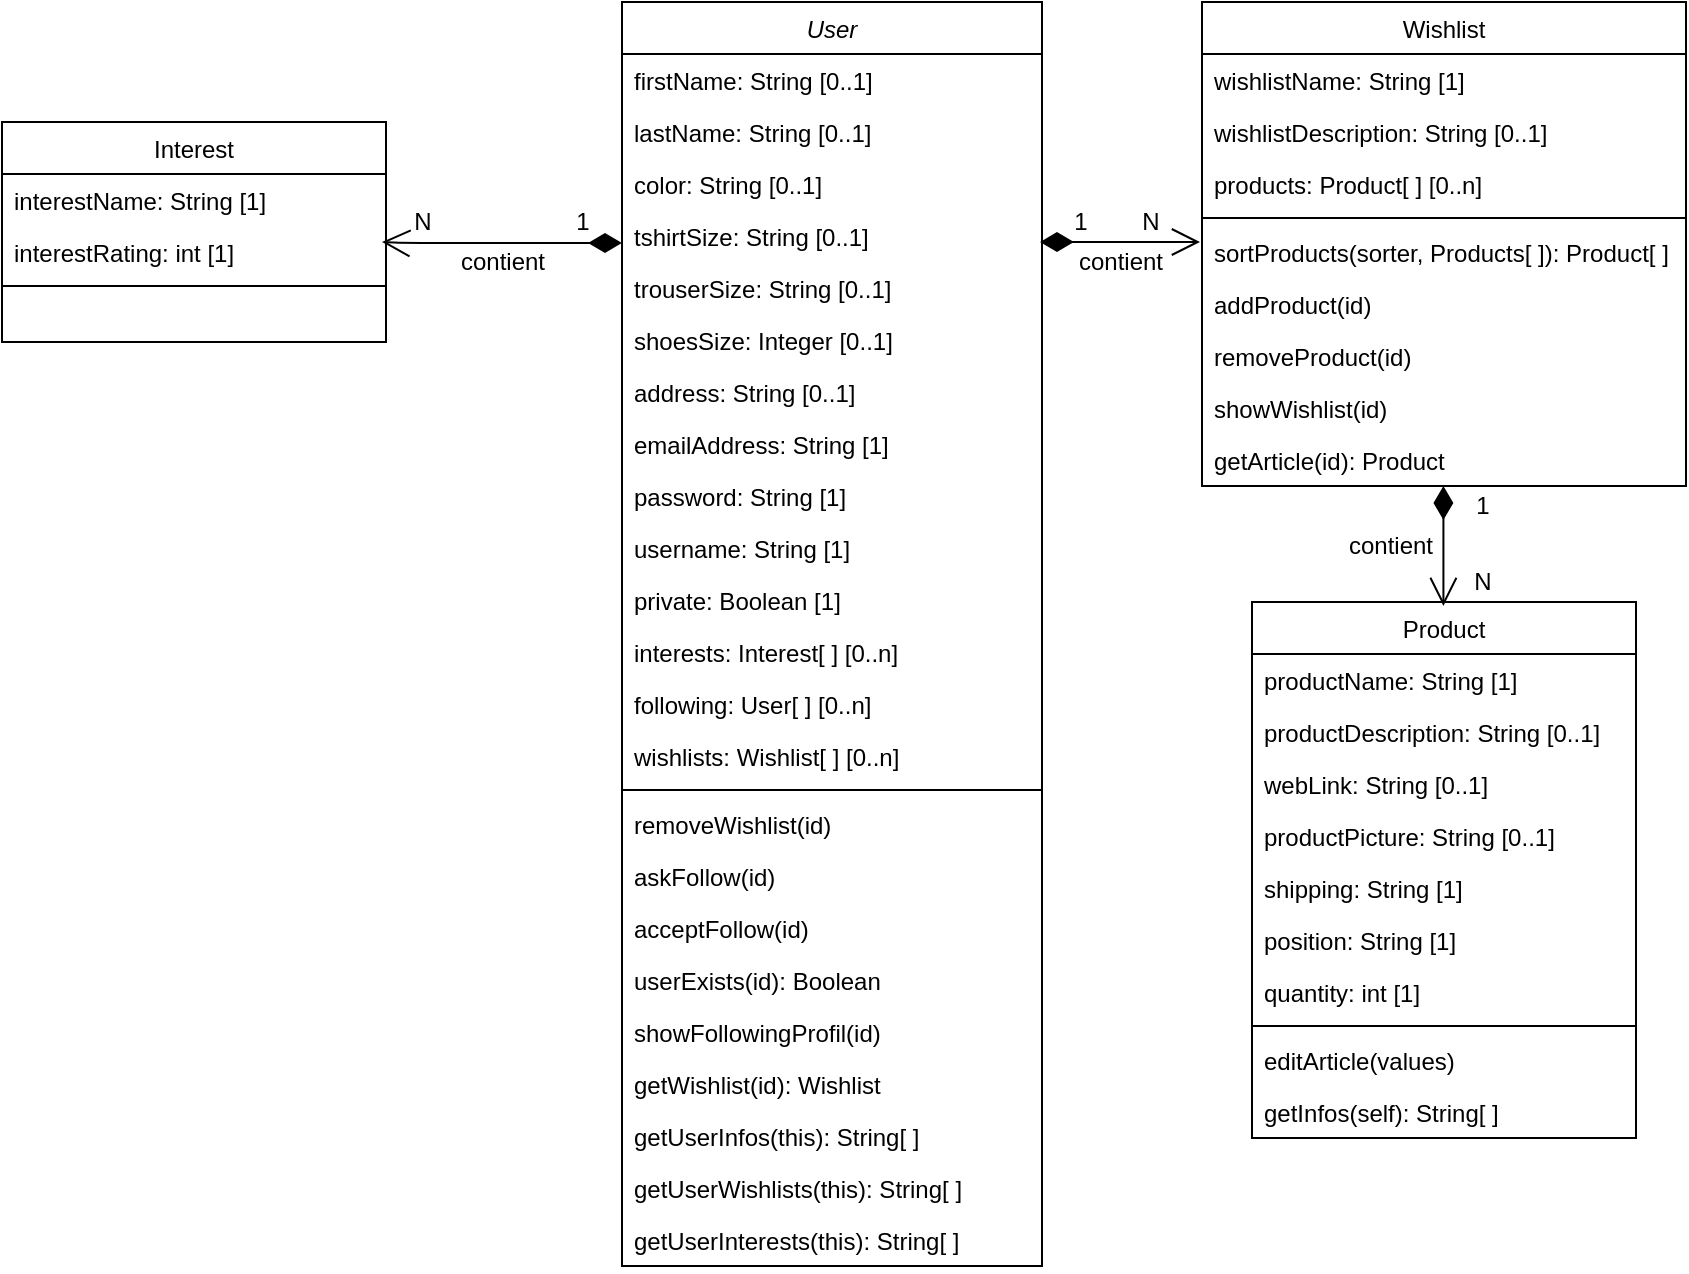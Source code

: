 <mxfile version="12.9.3" type="device"><diagram id="C5RBs43oDa-KdzZeNtuy" name="Page-1"><mxGraphModel dx="1940" dy="706" grid="1" gridSize="10" guides="1" tooltips="1" connect="1" arrows="1" fold="1" page="1" pageScale="1" pageWidth="827" pageHeight="1169" math="0" shadow="0"><root><mxCell id="WIyWlLk6GJQsqaUBKTNV-0"/><mxCell id="WIyWlLk6GJQsqaUBKTNV-1" parent="WIyWlLk6GJQsqaUBKTNV-0"/><mxCell id="zkfFHV4jXpPFQw0GAbJ--0" value="User" style="swimlane;fontStyle=2;align=center;verticalAlign=top;childLayout=stackLayout;horizontal=1;startSize=26;horizontalStack=0;resizeParent=1;resizeLast=0;collapsible=1;marginBottom=0;rounded=0;shadow=0;strokeWidth=1;" parent="WIyWlLk6GJQsqaUBKTNV-1" vertex="1"><mxGeometry x="150" y="120" width="210" height="632" as="geometry"><mxRectangle x="220" y="120" width="160" height="26" as="alternateBounds"/></mxGeometry></mxCell><mxCell id="zkfFHV4jXpPFQw0GAbJ--1" value="firstName: String [0..1]" style="text;align=left;verticalAlign=top;spacingLeft=4;spacingRight=4;overflow=hidden;rotatable=0;points=[[0,0.5],[1,0.5]];portConstraint=eastwest;" parent="zkfFHV4jXpPFQw0GAbJ--0" vertex="1"><mxGeometry y="26" width="210" height="26" as="geometry"/></mxCell><mxCell id="zkfFHV4jXpPFQw0GAbJ--2" value="lastName: String [0..1]" style="text;align=left;verticalAlign=top;spacingLeft=4;spacingRight=4;overflow=hidden;rotatable=0;points=[[0,0.5],[1,0.5]];portConstraint=eastwest;rounded=0;shadow=0;html=0;" parent="zkfFHV4jXpPFQw0GAbJ--0" vertex="1"><mxGeometry y="52" width="210" height="26" as="geometry"/></mxCell><mxCell id="zkfFHV4jXpPFQw0GAbJ--3" value="color: String [0..1]" style="text;align=left;verticalAlign=top;spacingLeft=4;spacingRight=4;overflow=hidden;rotatable=0;points=[[0,0.5],[1,0.5]];portConstraint=eastwest;rounded=0;shadow=0;html=0;" parent="zkfFHV4jXpPFQw0GAbJ--0" vertex="1"><mxGeometry y="78" width="210" height="26" as="geometry"/></mxCell><mxCell id="zkfFHV4jXpPFQw0GAbJ--5" value="tshirtSize: String [0..1]" style="text;align=left;verticalAlign=top;spacingLeft=4;spacingRight=4;overflow=hidden;rotatable=0;points=[[0,0.5],[1,0.5]];portConstraint=eastwest;" parent="zkfFHV4jXpPFQw0GAbJ--0" vertex="1"><mxGeometry y="104" width="210" height="26" as="geometry"/></mxCell><mxCell id="Hm-QgE37ywTGZlYDDd0k-16" value="trouserSize: String [0..1]" style="text;align=left;verticalAlign=top;spacingLeft=4;spacingRight=4;overflow=hidden;rotatable=0;points=[[0,0.5],[1,0.5]];portConstraint=eastwest;" parent="zkfFHV4jXpPFQw0GAbJ--0" vertex="1"><mxGeometry y="130" width="210" height="26" as="geometry"/></mxCell><mxCell id="Hm-QgE37ywTGZlYDDd0k-15" value="shoesSize: Integer [0..1]" style="text;align=left;verticalAlign=top;spacingLeft=4;spacingRight=4;overflow=hidden;rotatable=0;points=[[0,0.5],[1,0.5]];portConstraint=eastwest;" parent="zkfFHV4jXpPFQw0GAbJ--0" vertex="1"><mxGeometry y="156" width="210" height="26" as="geometry"/></mxCell><mxCell id="Hm-QgE37ywTGZlYDDd0k-20" value="address: String [0..1]" style="text;align=left;verticalAlign=top;spacingLeft=4;spacingRight=4;overflow=hidden;rotatable=0;points=[[0,0.5],[1,0.5]];portConstraint=eastwest;" parent="zkfFHV4jXpPFQw0GAbJ--0" vertex="1"><mxGeometry y="182" width="210" height="26" as="geometry"/></mxCell><mxCell id="Hm-QgE37ywTGZlYDDd0k-17" value="emailAddress: String [1]" style="text;align=left;verticalAlign=top;spacingLeft=4;spacingRight=4;overflow=hidden;rotatable=0;points=[[0,0.5],[1,0.5]];portConstraint=eastwest;" parent="zkfFHV4jXpPFQw0GAbJ--0" vertex="1"><mxGeometry y="208" width="210" height="26" as="geometry"/></mxCell><mxCell id="Hm-QgE37ywTGZlYDDd0k-18" value="password: String [1]" style="text;align=left;verticalAlign=top;spacingLeft=4;spacingRight=4;overflow=hidden;rotatable=0;points=[[0,0.5],[1,0.5]];portConstraint=eastwest;" parent="zkfFHV4jXpPFQw0GAbJ--0" vertex="1"><mxGeometry y="234" width="210" height="26" as="geometry"/></mxCell><mxCell id="Hm-QgE37ywTGZlYDDd0k-19" value="username: String [1]" style="text;align=left;verticalAlign=top;spacingLeft=4;spacingRight=4;overflow=hidden;rotatable=0;points=[[0,0.5],[1,0.5]];portConstraint=eastwest;" parent="zkfFHV4jXpPFQw0GAbJ--0" vertex="1"><mxGeometry y="260" width="210" height="26" as="geometry"/></mxCell><mxCell id="LtMPFsxqxzvDwBRjeqDj-1" value="private: Boolean [1]" style="text;align=left;verticalAlign=top;spacingLeft=4;spacingRight=4;overflow=hidden;rotatable=0;points=[[0,0.5],[1,0.5]];portConstraint=eastwest;" parent="zkfFHV4jXpPFQw0GAbJ--0" vertex="1"><mxGeometry y="286" width="210" height="26" as="geometry"/></mxCell><mxCell id="Hm-QgE37ywTGZlYDDd0k-39" value="interests: Interest[ ] [0..n]" style="text;align=left;verticalAlign=top;spacingLeft=4;spacingRight=4;overflow=hidden;rotatable=0;points=[[0,0.5],[1,0.5]];portConstraint=eastwest;" parent="zkfFHV4jXpPFQw0GAbJ--0" vertex="1"><mxGeometry y="312" width="210" height="26" as="geometry"/></mxCell><mxCell id="Hm-QgE37ywTGZlYDDd0k-58" value="following: User[ ] [0..n]" style="text;align=left;verticalAlign=top;spacingLeft=4;spacingRight=4;overflow=hidden;rotatable=0;points=[[0,0.5],[1,0.5]];portConstraint=eastwest;" parent="zkfFHV4jXpPFQw0GAbJ--0" vertex="1"><mxGeometry y="338" width="210" height="26" as="geometry"/></mxCell><mxCell id="QhP_4zHsELmiMzMRR9Al-18" value="wishlists: Wishlist[ ] [0..n]" style="text;align=left;verticalAlign=top;spacingLeft=4;spacingRight=4;overflow=hidden;rotatable=0;points=[[0,0.5],[1,0.5]];portConstraint=eastwest;" parent="zkfFHV4jXpPFQw0GAbJ--0" vertex="1"><mxGeometry y="364" width="210" height="26" as="geometry"/></mxCell><mxCell id="Hm-QgE37ywTGZlYDDd0k-26" value="" style="line;html=1;strokeWidth=1;align=left;verticalAlign=middle;spacingTop=-1;spacingLeft=3;spacingRight=3;rotatable=0;labelPosition=right;points=[];portConstraint=eastwest;" parent="zkfFHV4jXpPFQw0GAbJ--0" vertex="1"><mxGeometry y="390" width="210" height="8" as="geometry"/></mxCell><mxCell id="cYIiE31tyqupSjaofRiL-35" value="removeWishlist(id)" style="text;align=left;verticalAlign=top;spacingLeft=4;spacingRight=4;overflow=hidden;rotatable=0;points=[[0,0.5],[1,0.5]];portConstraint=eastwest;" parent="zkfFHV4jXpPFQw0GAbJ--0" vertex="1"><mxGeometry y="398" width="210" height="26" as="geometry"/></mxCell><mxCell id="LtMPFsxqxzvDwBRjeqDj-0" value="askFollow(id)" style="text;align=left;verticalAlign=top;spacingLeft=4;spacingRight=4;overflow=hidden;rotatable=0;points=[[0,0.5],[1,0.5]];portConstraint=eastwest;" parent="zkfFHV4jXpPFQw0GAbJ--0" vertex="1"><mxGeometry y="424" width="210" height="26" as="geometry"/></mxCell><mxCell id="RsEm9I7Q-CiHFAtmjuS4-4" value="acceptFollow(id)" style="text;align=left;verticalAlign=top;spacingLeft=4;spacingRight=4;overflow=hidden;rotatable=0;points=[[0,0.5],[1,0.5]];portConstraint=eastwest;" parent="zkfFHV4jXpPFQw0GAbJ--0" vertex="1"><mxGeometry y="450" width="210" height="26" as="geometry"/></mxCell><mxCell id="LtMPFsxqxzvDwBRjeqDj-3" value="userExists(id): Boolean" style="text;align=left;verticalAlign=top;spacingLeft=4;spacingRight=4;overflow=hidden;rotatable=0;points=[[0,0.5],[1,0.5]];portConstraint=eastwest;" parent="zkfFHV4jXpPFQw0GAbJ--0" vertex="1"><mxGeometry y="476" width="210" height="26" as="geometry"/></mxCell><mxCell id="crXsZThvAvHjFSrUm5lf-0" value="showFollowingProfil(id)" style="text;align=left;verticalAlign=top;spacingLeft=4;spacingRight=4;overflow=hidden;rotatable=0;points=[[0,0.5],[1,0.5]];portConstraint=eastwest;" parent="zkfFHV4jXpPFQw0GAbJ--0" vertex="1"><mxGeometry y="502" width="210" height="26" as="geometry"/></mxCell><mxCell id="Ombopll0LDr16mz284UK-0" value="getWishlist(id): Wishlist" style="text;align=left;verticalAlign=top;spacingLeft=4;spacingRight=4;overflow=hidden;rotatable=0;points=[[0,0.5],[1,0.5]];portConstraint=eastwest;" parent="zkfFHV4jXpPFQw0GAbJ--0" vertex="1"><mxGeometry y="528" width="210" height="26" as="geometry"/></mxCell><mxCell id="Ombopll0LDr16mz284UK-3" value="getUserInfos(this): String[ ]" style="text;align=left;verticalAlign=top;spacingLeft=4;spacingRight=4;overflow=hidden;rotatable=0;points=[[0,0.5],[1,0.5]];portConstraint=eastwest;" parent="zkfFHV4jXpPFQw0GAbJ--0" vertex="1"><mxGeometry y="554" width="210" height="26" as="geometry"/></mxCell><mxCell id="Ombopll0LDr16mz284UK-4" value="getUserWishlists(this): String[ ]" style="text;align=left;verticalAlign=top;spacingLeft=4;spacingRight=4;overflow=hidden;rotatable=0;points=[[0,0.5],[1,0.5]];portConstraint=eastwest;" parent="zkfFHV4jXpPFQw0GAbJ--0" vertex="1"><mxGeometry y="580" width="210" height="26" as="geometry"/></mxCell><mxCell id="Ombopll0LDr16mz284UK-5" value="getUserInterests(this): String[ ]" style="text;align=left;verticalAlign=top;spacingLeft=4;spacingRight=4;overflow=hidden;rotatable=0;points=[[0,0.5],[1,0.5]];portConstraint=eastwest;" parent="zkfFHV4jXpPFQw0GAbJ--0" vertex="1"><mxGeometry y="606" width="210" height="26" as="geometry"/></mxCell><mxCell id="zkfFHV4jXpPFQw0GAbJ--17" value="Wishlist" style="swimlane;fontStyle=0;align=center;verticalAlign=top;childLayout=stackLayout;horizontal=1;startSize=26;horizontalStack=0;resizeParent=1;resizeLast=0;collapsible=1;marginBottom=0;rounded=0;shadow=0;strokeWidth=1;" parent="WIyWlLk6GJQsqaUBKTNV-1" vertex="1"><mxGeometry x="440" y="120" width="242" height="242" as="geometry"><mxRectangle x="550" y="140" width="160" height="26" as="alternateBounds"/></mxGeometry></mxCell><mxCell id="zkfFHV4jXpPFQw0GAbJ--18" value="wishlistName: String [1]" style="text;align=left;verticalAlign=top;spacingLeft=4;spacingRight=4;overflow=hidden;rotatable=0;points=[[0,0.5],[1,0.5]];portConstraint=eastwest;" parent="zkfFHV4jXpPFQw0GAbJ--17" vertex="1"><mxGeometry y="26" width="242" height="26" as="geometry"/></mxCell><mxCell id="zkfFHV4jXpPFQw0GAbJ--19" value="wishlistDescription: String [0..1]" style="text;align=left;verticalAlign=top;spacingLeft=4;spacingRight=4;overflow=hidden;rotatable=0;points=[[0,0.5],[1,0.5]];portConstraint=eastwest;rounded=0;shadow=0;html=0;" parent="zkfFHV4jXpPFQw0GAbJ--17" vertex="1"><mxGeometry y="52" width="242" height="26" as="geometry"/></mxCell><mxCell id="Hm-QgE37ywTGZlYDDd0k-37" value="products: Product[ ] [0..n]" style="text;align=left;verticalAlign=top;spacingLeft=4;spacingRight=4;overflow=hidden;rotatable=0;points=[[0,0.5],[1,0.5]];portConstraint=eastwest;rounded=0;shadow=0;html=0;" parent="zkfFHV4jXpPFQw0GAbJ--17" vertex="1"><mxGeometry y="78" width="242" height="26" as="geometry"/></mxCell><mxCell id="Hm-QgE37ywTGZlYDDd0k-36" value="" style="line;html=1;strokeWidth=1;align=left;verticalAlign=middle;spacingTop=-1;spacingLeft=3;spacingRight=3;rotatable=0;labelPosition=right;points=[];portConstraint=eastwest;" parent="zkfFHV4jXpPFQw0GAbJ--17" vertex="1"><mxGeometry y="104" width="242" height="8" as="geometry"/></mxCell><mxCell id="cYIiE31tyqupSjaofRiL-5" value="sortProducts(sorter, Products[ ]): Product[ ]" style="text;align=left;verticalAlign=top;spacingLeft=4;spacingRight=4;overflow=hidden;rotatable=0;points=[[0,0.5],[1,0.5]];portConstraint=eastwest;rounded=0;shadow=0;html=0;" parent="zkfFHV4jXpPFQw0GAbJ--17" vertex="1"><mxGeometry y="112" width="242" height="26" as="geometry"/></mxCell><mxCell id="cYIiE31tyqupSjaofRiL-6" value="addProduct(id)" style="text;align=left;verticalAlign=top;spacingLeft=4;spacingRight=4;overflow=hidden;rotatable=0;points=[[0,0.5],[1,0.5]];portConstraint=eastwest;rounded=0;shadow=0;html=0;" parent="zkfFHV4jXpPFQw0GAbJ--17" vertex="1"><mxGeometry y="138" width="242" height="26" as="geometry"/></mxCell><mxCell id="cYIiE31tyqupSjaofRiL-17" value="removeProduct(id)" style="text;align=left;verticalAlign=top;spacingLeft=4;spacingRight=4;overflow=hidden;rotatable=0;points=[[0,0.5],[1,0.5]];portConstraint=eastwest;rounded=0;shadow=0;html=0;" parent="zkfFHV4jXpPFQw0GAbJ--17" vertex="1"><mxGeometry y="164" width="242" height="26" as="geometry"/></mxCell><mxCell id="-G3N8EPwWfWHx9IOCj6m-0" value="showWishlist(id)" style="text;align=left;verticalAlign=top;spacingLeft=4;spacingRight=4;overflow=hidden;rotatable=0;points=[[0,0.5],[1,0.5]];portConstraint=eastwest;rounded=0;shadow=0;html=0;" parent="zkfFHV4jXpPFQw0GAbJ--17" vertex="1"><mxGeometry y="190" width="242" height="26" as="geometry"/></mxCell><mxCell id="Ombopll0LDr16mz284UK-1" value="getArticle(id): Product" style="text;align=left;verticalAlign=top;spacingLeft=4;spacingRight=4;overflow=hidden;rotatable=0;points=[[0,0.5],[1,0.5]];portConstraint=eastwest;rounded=0;shadow=0;html=0;" parent="zkfFHV4jXpPFQw0GAbJ--17" vertex="1"><mxGeometry y="216" width="242" height="26" as="geometry"/></mxCell><mxCell id="Hm-QgE37ywTGZlYDDd0k-44" value="Product" style="swimlane;fontStyle=0;align=center;verticalAlign=top;childLayout=stackLayout;horizontal=1;startSize=26;horizontalStack=0;resizeParent=1;resizeLast=0;collapsible=1;marginBottom=0;rounded=0;shadow=0;strokeWidth=1;" parent="WIyWlLk6GJQsqaUBKTNV-1" vertex="1"><mxGeometry x="465" y="420" width="192" height="268" as="geometry"><mxRectangle x="340" y="380" width="170" height="26" as="alternateBounds"/></mxGeometry></mxCell><mxCell id="Hm-QgE37ywTGZlYDDd0k-45" value="productName: String [1]" style="text;align=left;verticalAlign=top;spacingLeft=4;spacingRight=4;overflow=hidden;rotatable=0;points=[[0,0.5],[1,0.5]];portConstraint=eastwest;" parent="Hm-QgE37ywTGZlYDDd0k-44" vertex="1"><mxGeometry y="26" width="192" height="26" as="geometry"/></mxCell><mxCell id="Hm-QgE37ywTGZlYDDd0k-46" value="productDescription: String [0..1]" style="text;align=left;verticalAlign=top;spacingLeft=4;spacingRight=4;overflow=hidden;rotatable=0;points=[[0,0.5],[1,0.5]];portConstraint=eastwest;" parent="Hm-QgE37ywTGZlYDDd0k-44" vertex="1"><mxGeometry y="52" width="192" height="26" as="geometry"/></mxCell><mxCell id="Hm-QgE37ywTGZlYDDd0k-47" value="webLink: String [0..1]" style="text;align=left;verticalAlign=top;spacingLeft=4;spacingRight=4;overflow=hidden;rotatable=0;points=[[0,0.5],[1,0.5]];portConstraint=eastwest;" parent="Hm-QgE37ywTGZlYDDd0k-44" vertex="1"><mxGeometry y="78" width="192" height="26" as="geometry"/></mxCell><mxCell id="Hm-QgE37ywTGZlYDDd0k-48" value="productPicture: String [0..1]" style="text;align=left;verticalAlign=top;spacingLeft=4;spacingRight=4;overflow=hidden;rotatable=0;points=[[0,0.5],[1,0.5]];portConstraint=eastwest;" parent="Hm-QgE37ywTGZlYDDd0k-44" vertex="1"><mxGeometry y="104" width="192" height="26" as="geometry"/></mxCell><mxCell id="cYIiE31tyqupSjaofRiL-0" value="shipping: String [1]" style="text;align=left;verticalAlign=top;spacingLeft=4;spacingRight=4;overflow=hidden;rotatable=0;points=[[0,0.5],[1,0.5]];portConstraint=eastwest;" parent="Hm-QgE37ywTGZlYDDd0k-44" vertex="1"><mxGeometry y="130" width="192" height="26" as="geometry"/></mxCell><mxCell id="cYIiE31tyqupSjaofRiL-1" value="position: String [1]" style="text;align=left;verticalAlign=top;spacingLeft=4;spacingRight=4;overflow=hidden;rotatable=0;points=[[0,0.5],[1,0.5]];portConstraint=eastwest;" parent="Hm-QgE37ywTGZlYDDd0k-44" vertex="1"><mxGeometry y="156" width="192" height="26" as="geometry"/></mxCell><mxCell id="cYIiE31tyqupSjaofRiL-2" value="quantity: int [1]" style="text;align=left;verticalAlign=top;spacingLeft=4;spacingRight=4;overflow=hidden;rotatable=0;points=[[0,0.5],[1,0.5]];portConstraint=eastwest;" parent="Hm-QgE37ywTGZlYDDd0k-44" vertex="1"><mxGeometry y="182" width="192" height="26" as="geometry"/></mxCell><mxCell id="Hm-QgE37ywTGZlYDDd0k-49" value="" style="line;html=1;strokeWidth=1;align=left;verticalAlign=middle;spacingTop=-1;spacingLeft=3;spacingRight=3;rotatable=0;labelPosition=right;points=[];portConstraint=eastwest;" parent="Hm-QgE37ywTGZlYDDd0k-44" vertex="1"><mxGeometry y="208" width="192" height="8" as="geometry"/></mxCell><mxCell id="Lqu8xnoUHWFn_f6MVQMZ-0" value="editArticle(values)" style="text;align=left;verticalAlign=top;spacingLeft=4;spacingRight=4;overflow=hidden;rotatable=0;points=[[0,0.5],[1,0.5]];portConstraint=eastwest;" parent="Hm-QgE37ywTGZlYDDd0k-44" vertex="1"><mxGeometry y="216" width="192" height="26" as="geometry"/></mxCell><mxCell id="Ombopll0LDr16mz284UK-6" value="getInfos(self): String[ ]" style="text;align=left;verticalAlign=top;spacingLeft=4;spacingRight=4;overflow=hidden;rotatable=0;points=[[0,0.5],[1,0.5]];portConstraint=eastwest;" parent="Hm-QgE37ywTGZlYDDd0k-44" vertex="1"><mxGeometry y="242" width="192" height="26" as="geometry"/></mxCell><mxCell id="HwwdpFNy5e2dS41mn_C3-0" value="" style="endArrow=open;html=1;endSize=12;startArrow=diamondThin;startSize=14;startFill=1;edgeStyle=orthogonalEdgeStyle;align=left;verticalAlign=bottom;" edge="1" parent="WIyWlLk6GJQsqaUBKTNV-1"><mxGeometry x="-1" y="3" relative="1" as="geometry"><mxPoint x="150" y="240.46" as="sourcePoint"/><mxPoint x="30" y="240" as="targetPoint"/><Array as="points"><mxPoint x="40" y="240.46"/><mxPoint x="40" y="240.46"/></Array></mxGeometry></mxCell><mxCell id="2DdB5osfpAFA1Woltr6O-0" value="Interest" style="swimlane;fontStyle=0;align=center;verticalAlign=top;childLayout=stackLayout;horizontal=1;startSize=26;horizontalStack=0;resizeParent=1;resizeLast=0;collapsible=1;marginBottom=0;rounded=0;shadow=0;strokeWidth=1;" parent="WIyWlLk6GJQsqaUBKTNV-1" vertex="1"><mxGeometry x="-160" y="180" width="192" height="110" as="geometry"><mxRectangle x="340" y="380" width="170" height="26" as="alternateBounds"/></mxGeometry></mxCell><mxCell id="2DdB5osfpAFA1Woltr6O-3" value="interestName: String [1]" style="text;align=left;verticalAlign=top;spacingLeft=4;spacingRight=4;overflow=hidden;rotatable=0;points=[[0,0.5],[1,0.5]];portConstraint=eastwest;" parent="2DdB5osfpAFA1Woltr6O-0" vertex="1"><mxGeometry y="26" width="192" height="26" as="geometry"/></mxCell><mxCell id="cYIiE31tyqupSjaofRiL-29" value="interestRating: int [1]" style="text;align=left;verticalAlign=top;spacingLeft=4;spacingRight=4;overflow=hidden;rotatable=0;points=[[0,0.5],[1,0.5]];portConstraint=eastwest;" parent="2DdB5osfpAFA1Woltr6O-0" vertex="1"><mxGeometry y="52" width="192" height="26" as="geometry"/></mxCell><mxCell id="2DdB5osfpAFA1Woltr6O-5" value="" style="line;html=1;strokeWidth=1;align=left;verticalAlign=middle;spacingTop=-1;spacingLeft=3;spacingRight=3;rotatable=0;labelPosition=right;points=[];portConstraint=eastwest;" parent="2DdB5osfpAFA1Woltr6O-0" vertex="1"><mxGeometry y="78" width="192" height="8" as="geometry"/></mxCell><mxCell id="HwwdpFNy5e2dS41mn_C3-1" value="N" style="text;html=1;align=center;verticalAlign=middle;resizable=0;points=[];autosize=1;" vertex="1" parent="WIyWlLk6GJQsqaUBKTNV-1"><mxGeometry x="40" y="220" width="20" height="20" as="geometry"/></mxCell><mxCell id="HwwdpFNy5e2dS41mn_C3-2" value="1" style="text;html=1;align=center;verticalAlign=middle;resizable=0;points=[];autosize=1;" vertex="1" parent="WIyWlLk6GJQsqaUBKTNV-1"><mxGeometry x="120" y="220" width="20" height="20" as="geometry"/></mxCell><mxCell id="HwwdpFNy5e2dS41mn_C3-3" value="contient" style="text;html=1;align=center;verticalAlign=middle;resizable=0;points=[];autosize=1;" vertex="1" parent="WIyWlLk6GJQsqaUBKTNV-1"><mxGeometry x="60" y="240" width="60" height="20" as="geometry"/></mxCell><mxCell id="HwwdpFNy5e2dS41mn_C3-8" value="" style="endArrow=open;html=1;endSize=12;startArrow=diamondThin;startSize=14;startFill=1;edgeStyle=orthogonalEdgeStyle;align=left;verticalAlign=bottom;" edge="1" parent="WIyWlLk6GJQsqaUBKTNV-1"><mxGeometry x="-1" y="3" relative="1" as="geometry"><mxPoint x="359" y="240" as="sourcePoint"/><mxPoint x="439" y="240" as="targetPoint"/><Array as="points"><mxPoint x="369" y="240"/><mxPoint x="369" y="240"/></Array></mxGeometry></mxCell><mxCell id="HwwdpFNy5e2dS41mn_C3-9" value="1" style="text;html=1;align=center;verticalAlign=middle;resizable=0;points=[];autosize=1;direction=north;" vertex="1" parent="WIyWlLk6GJQsqaUBKTNV-1"><mxGeometry x="369" y="220" width="20" height="20" as="geometry"/></mxCell><mxCell id="HwwdpFNy5e2dS41mn_C3-10" value="N" style="text;html=1;align=center;verticalAlign=middle;resizable=0;points=[];autosize=1;direction=north;" vertex="1" parent="WIyWlLk6GJQsqaUBKTNV-1"><mxGeometry x="404" y="220" width="20" height="20" as="geometry"/></mxCell><mxCell id="HwwdpFNy5e2dS41mn_C3-11" value="contient" style="text;html=1;align=center;verticalAlign=middle;resizable=0;points=[];autosize=1;direction=north;" vertex="1" parent="WIyWlLk6GJQsqaUBKTNV-1"><mxGeometry x="389" y="220" width="20" height="60" as="geometry"/></mxCell><mxCell id="HwwdpFNy5e2dS41mn_C3-22" value="" style="endArrow=open;html=1;endSize=12;startArrow=diamondThin;startSize=14;startFill=1;edgeStyle=orthogonalEdgeStyle;align=left;verticalAlign=bottom;" edge="1" parent="WIyWlLk6GJQsqaUBKTNV-1"><mxGeometry x="-1" y="3" relative="1" as="geometry"><mxPoint x="560.71" y="362" as="sourcePoint"/><mxPoint x="560.71" y="422" as="targetPoint"/></mxGeometry></mxCell><mxCell id="HwwdpFNy5e2dS41mn_C3-27" value="1" style="text;html=1;align=center;verticalAlign=middle;resizable=0;points=[];autosize=1;" vertex="1" parent="WIyWlLk6GJQsqaUBKTNV-1"><mxGeometry x="570" y="362" width="20" height="20" as="geometry"/></mxCell><mxCell id="HwwdpFNy5e2dS41mn_C3-28" value="N" style="text;html=1;align=center;verticalAlign=middle;resizable=0;points=[];autosize=1;" vertex="1" parent="WIyWlLk6GJQsqaUBKTNV-1"><mxGeometry x="570" y="400" width="20" height="20" as="geometry"/></mxCell><mxCell id="HwwdpFNy5e2dS41mn_C3-29" value="contient" style="text;html=1;align=center;verticalAlign=middle;resizable=0;points=[];autosize=1;" vertex="1" parent="WIyWlLk6GJQsqaUBKTNV-1"><mxGeometry x="504" y="382" width="60" height="20" as="geometry"/></mxCell></root></mxGraphModel></diagram></mxfile>